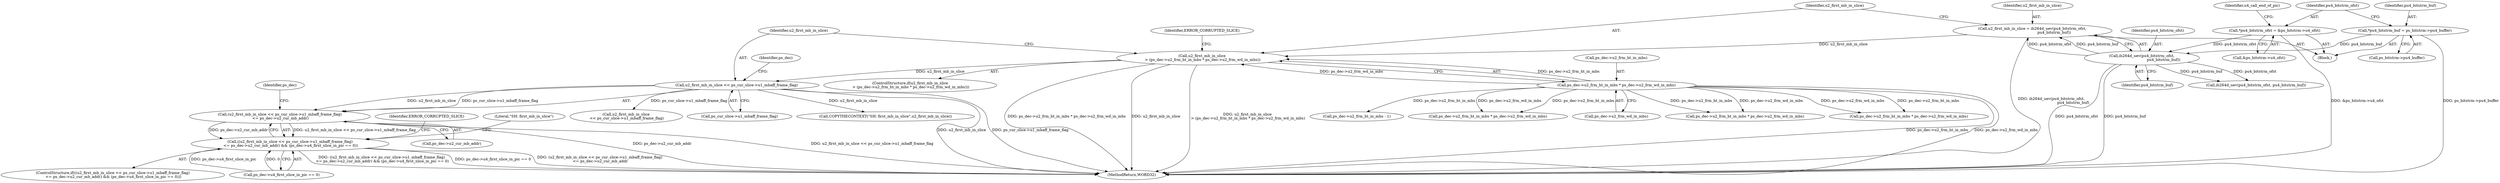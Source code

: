 digraph "0_Android_0b23c81c3dd9ec38f7e6806a3955fed1925541a0_2@pointer" {
"1000249" [label="(Call,(u2_first_mb_in_slice << ps_cur_slice->u1_mbaff_frame_flag)\n <= ps_dec->u2_cur_mb_addr)"];
"1000250" [label="(Call,u2_first_mb_in_slice << ps_cur_slice->u1_mbaff_frame_flag)"];
"1000235" [label="(Call,u2_first_mb_in_slice\n > (ps_dec->u2_frm_ht_in_mbs * ps_dec->u2_frm_wd_in_mbs))"];
"1000229" [label="(Call,u2_first_mb_in_slice = ih264d_uev(pu4_bitstrm_ofst,\n                                     pu4_bitstrm_buf))"];
"1000231" [label="(Call,ih264d_uev(pu4_bitstrm_ofst,\n                                     pu4_bitstrm_buf))"];
"1000203" [label="(Call,*pu4_bitstrm_ofst = &ps_bitstrm->u4_ofst)"];
"1000197" [label="(Call,*pu4_bitstrm_buf = ps_bitstrm->pu4_buffer)"];
"1000237" [label="(Call,ps_dec->u2_frm_ht_in_mbs * ps_dec->u2_frm_wd_in_mbs)"];
"1000248" [label="(Call,((u2_first_mb_in_slice << ps_cur_slice->u1_mbaff_frame_flag)\n <= ps_dec->u2_cur_mb_addr) && (ps_dec->u4_first_slice_in_pic == 0))"];
"1000198" [label="(Identifier,pu4_bitstrm_buf)"];
"1001935" [label="(Call,u2_first_mb_in_slice\n << ps_cur_slice->u1_mbaff_frame_flag)"];
"1000199" [label="(Call,ps_bitstrm->pu4_buffer)"];
"1000265" [label="(Identifier,ERROR_CORRUPTED_SLICE)"];
"1002619" [label="(MethodReturn,WORD32)"];
"1000255" [label="(Call,ps_dec->u2_cur_mb_addr)"];
"1001001" [label="(Call,ps_dec->u2_frm_ht_in_mbs * ps_dec->u2_frm_wd_in_mbs)"];
"1000246" [label="(Identifier,ERROR_CORRUPTED_SLICE)"];
"1002009" [label="(Call,ps_dec->u2_frm_ht_in_mbs - 1)"];
"1000256" [label="(Identifier,ps_dec)"];
"1000205" [label="(Call,&ps_bitstrm->u4_ofst)"];
"1000234" [label="(ControlStructure,if(u2_first_mb_in_slice\n > (ps_dec->u2_frm_ht_in_mbs * ps_dec->u2_frm_wd_in_mbs)))"];
"1000197" [label="(Call,*pu4_bitstrm_buf = ps_bitstrm->pu4_buffer)"];
"1000238" [label="(Call,ps_dec->u2_frm_ht_in_mbs)"];
"1000235" [label="(Call,u2_first_mb_in_slice\n > (ps_dec->u2_frm_ht_in_mbs * ps_dec->u2_frm_wd_in_mbs))"];
"1001124" [label="(Call,ps_dec->u2_frm_ht_in_mbs * ps_dec->u2_frm_wd_in_mbs)"];
"1000231" [label="(Call,ih264d_uev(pu4_bitstrm_ofst,\n                                     pu4_bitstrm_buf))"];
"1000251" [label="(Identifier,u2_first_mb_in_slice)"];
"1000241" [label="(Call,ps_dec->u2_frm_wd_in_mbs)"];
"1000233" [label="(Identifier,pu4_bitstrm_buf)"];
"1000237" [label="(Call,ps_dec->u2_frm_ht_in_mbs * ps_dec->u2_frm_wd_in_mbs)"];
"1000252" [label="(Call,ps_cur_slice->u1_mbaff_frame_flag)"];
"1000250" [label="(Call,u2_first_mb_in_slice << ps_cur_slice->u1_mbaff_frame_flag)"];
"1000230" [label="(Identifier,u2_first_mb_in_slice)"];
"1000247" [label="(ControlStructure,if(((u2_first_mb_in_slice << ps_cur_slice->u1_mbaff_frame_flag)\n <= ps_dec->u2_cur_mb_addr) && (ps_dec->u4_first_slice_in_pic == 0)))"];
"1000229" [label="(Call,u2_first_mb_in_slice = ih264d_uev(pu4_bitstrm_ofst,\n                                     pu4_bitstrm_buf))"];
"1000260" [label="(Identifier,ps_dec)"];
"1000258" [label="(Call,ps_dec->u4_first_slice_in_pic == 0)"];
"1000232" [label="(Identifier,pu4_bitstrm_ofst)"];
"1000267" [label="(Literal,\"SH: first_mb_in_slice\")"];
"1000248" [label="(Call,((u2_first_mb_in_slice << ps_cur_slice->u1_mbaff_frame_flag)\n <= ps_dec->u2_cur_mb_addr) && (ps_dec->u4_first_slice_in_pic == 0))"];
"1000220" [label="(Identifier,u4_call_end_of_pic)"];
"1000249" [label="(Call,(u2_first_mb_in_slice << ps_cur_slice->u1_mbaff_frame_flag)\n <= ps_dec->u2_cur_mb_addr)"];
"1000236" [label="(Identifier,u2_first_mb_in_slice)"];
"1000203" [label="(Call,*pu4_bitstrm_ofst = &ps_bitstrm->u4_ofst)"];
"1000160" [label="(Block,)"];
"1000271" [label="(Call,ih264d_uev(pu4_bitstrm_ofst, pu4_bitstrm_buf))"];
"1000204" [label="(Identifier,pu4_bitstrm_ofst)"];
"1001239" [label="(Call,ps_dec->u2_frm_ht_in_mbs * ps_dec->u2_frm_wd_in_mbs)"];
"1000266" [label="(Call,COPYTHECONTEXT(\"SH: first_mb_in_slice\",u2_first_mb_in_slice))"];
"1000249" -> "1000248"  [label="AST: "];
"1000249" -> "1000255"  [label="CFG: "];
"1000250" -> "1000249"  [label="AST: "];
"1000255" -> "1000249"  [label="AST: "];
"1000260" -> "1000249"  [label="CFG: "];
"1000248" -> "1000249"  [label="CFG: "];
"1000249" -> "1002619"  [label="DDG: ps_dec->u2_cur_mb_addr"];
"1000249" -> "1002619"  [label="DDG: u2_first_mb_in_slice << ps_cur_slice->u1_mbaff_frame_flag"];
"1000249" -> "1000248"  [label="DDG: u2_first_mb_in_slice << ps_cur_slice->u1_mbaff_frame_flag"];
"1000249" -> "1000248"  [label="DDG: ps_dec->u2_cur_mb_addr"];
"1000250" -> "1000249"  [label="DDG: u2_first_mb_in_slice"];
"1000250" -> "1000249"  [label="DDG: ps_cur_slice->u1_mbaff_frame_flag"];
"1000250" -> "1000252"  [label="CFG: "];
"1000251" -> "1000250"  [label="AST: "];
"1000252" -> "1000250"  [label="AST: "];
"1000256" -> "1000250"  [label="CFG: "];
"1000250" -> "1002619"  [label="DDG: u2_first_mb_in_slice"];
"1000250" -> "1002619"  [label="DDG: ps_cur_slice->u1_mbaff_frame_flag"];
"1000235" -> "1000250"  [label="DDG: u2_first_mb_in_slice"];
"1000250" -> "1000266"  [label="DDG: u2_first_mb_in_slice"];
"1000250" -> "1001935"  [label="DDG: ps_cur_slice->u1_mbaff_frame_flag"];
"1000235" -> "1000234"  [label="AST: "];
"1000235" -> "1000237"  [label="CFG: "];
"1000236" -> "1000235"  [label="AST: "];
"1000237" -> "1000235"  [label="AST: "];
"1000246" -> "1000235"  [label="CFG: "];
"1000251" -> "1000235"  [label="CFG: "];
"1000235" -> "1002619"  [label="DDG: ps_dec->u2_frm_ht_in_mbs * ps_dec->u2_frm_wd_in_mbs"];
"1000235" -> "1002619"  [label="DDG: u2_first_mb_in_slice"];
"1000235" -> "1002619"  [label="DDG: u2_first_mb_in_slice\n > (ps_dec->u2_frm_ht_in_mbs * ps_dec->u2_frm_wd_in_mbs)"];
"1000229" -> "1000235"  [label="DDG: u2_first_mb_in_slice"];
"1000237" -> "1000235"  [label="DDG: ps_dec->u2_frm_ht_in_mbs"];
"1000237" -> "1000235"  [label="DDG: ps_dec->u2_frm_wd_in_mbs"];
"1000229" -> "1000160"  [label="AST: "];
"1000229" -> "1000231"  [label="CFG: "];
"1000230" -> "1000229"  [label="AST: "];
"1000231" -> "1000229"  [label="AST: "];
"1000236" -> "1000229"  [label="CFG: "];
"1000229" -> "1002619"  [label="DDG: ih264d_uev(pu4_bitstrm_ofst,\n                                     pu4_bitstrm_buf)"];
"1000231" -> "1000229"  [label="DDG: pu4_bitstrm_ofst"];
"1000231" -> "1000229"  [label="DDG: pu4_bitstrm_buf"];
"1000231" -> "1000233"  [label="CFG: "];
"1000232" -> "1000231"  [label="AST: "];
"1000233" -> "1000231"  [label="AST: "];
"1000231" -> "1002619"  [label="DDG: pu4_bitstrm_buf"];
"1000231" -> "1002619"  [label="DDG: pu4_bitstrm_ofst"];
"1000203" -> "1000231"  [label="DDG: pu4_bitstrm_ofst"];
"1000197" -> "1000231"  [label="DDG: pu4_bitstrm_buf"];
"1000231" -> "1000271"  [label="DDG: pu4_bitstrm_ofst"];
"1000231" -> "1000271"  [label="DDG: pu4_bitstrm_buf"];
"1000203" -> "1000160"  [label="AST: "];
"1000203" -> "1000205"  [label="CFG: "];
"1000204" -> "1000203"  [label="AST: "];
"1000205" -> "1000203"  [label="AST: "];
"1000220" -> "1000203"  [label="CFG: "];
"1000203" -> "1002619"  [label="DDG: &ps_bitstrm->u4_ofst"];
"1000197" -> "1000160"  [label="AST: "];
"1000197" -> "1000199"  [label="CFG: "];
"1000198" -> "1000197"  [label="AST: "];
"1000199" -> "1000197"  [label="AST: "];
"1000204" -> "1000197"  [label="CFG: "];
"1000197" -> "1002619"  [label="DDG: ps_bitstrm->pu4_buffer"];
"1000237" -> "1000241"  [label="CFG: "];
"1000238" -> "1000237"  [label="AST: "];
"1000241" -> "1000237"  [label="AST: "];
"1000237" -> "1002619"  [label="DDG: ps_dec->u2_frm_ht_in_mbs"];
"1000237" -> "1002619"  [label="DDG: ps_dec->u2_frm_wd_in_mbs"];
"1000237" -> "1001001"  [label="DDG: ps_dec->u2_frm_ht_in_mbs"];
"1000237" -> "1001001"  [label="DDG: ps_dec->u2_frm_wd_in_mbs"];
"1000237" -> "1001124"  [label="DDG: ps_dec->u2_frm_ht_in_mbs"];
"1000237" -> "1001124"  [label="DDG: ps_dec->u2_frm_wd_in_mbs"];
"1000237" -> "1001239"  [label="DDG: ps_dec->u2_frm_ht_in_mbs"];
"1000237" -> "1001239"  [label="DDG: ps_dec->u2_frm_wd_in_mbs"];
"1000237" -> "1002009"  [label="DDG: ps_dec->u2_frm_ht_in_mbs"];
"1000248" -> "1000247"  [label="AST: "];
"1000248" -> "1000258"  [label="CFG: "];
"1000258" -> "1000248"  [label="AST: "];
"1000265" -> "1000248"  [label="CFG: "];
"1000267" -> "1000248"  [label="CFG: "];
"1000248" -> "1002619"  [label="DDG: ((u2_first_mb_in_slice << ps_cur_slice->u1_mbaff_frame_flag)\n <= ps_dec->u2_cur_mb_addr) && (ps_dec->u4_first_slice_in_pic == 0)"];
"1000248" -> "1002619"  [label="DDG: ps_dec->u4_first_slice_in_pic == 0"];
"1000248" -> "1002619"  [label="DDG: (u2_first_mb_in_slice << ps_cur_slice->u1_mbaff_frame_flag)\n <= ps_dec->u2_cur_mb_addr"];
"1000258" -> "1000248"  [label="DDG: ps_dec->u4_first_slice_in_pic"];
"1000258" -> "1000248"  [label="DDG: 0"];
}
